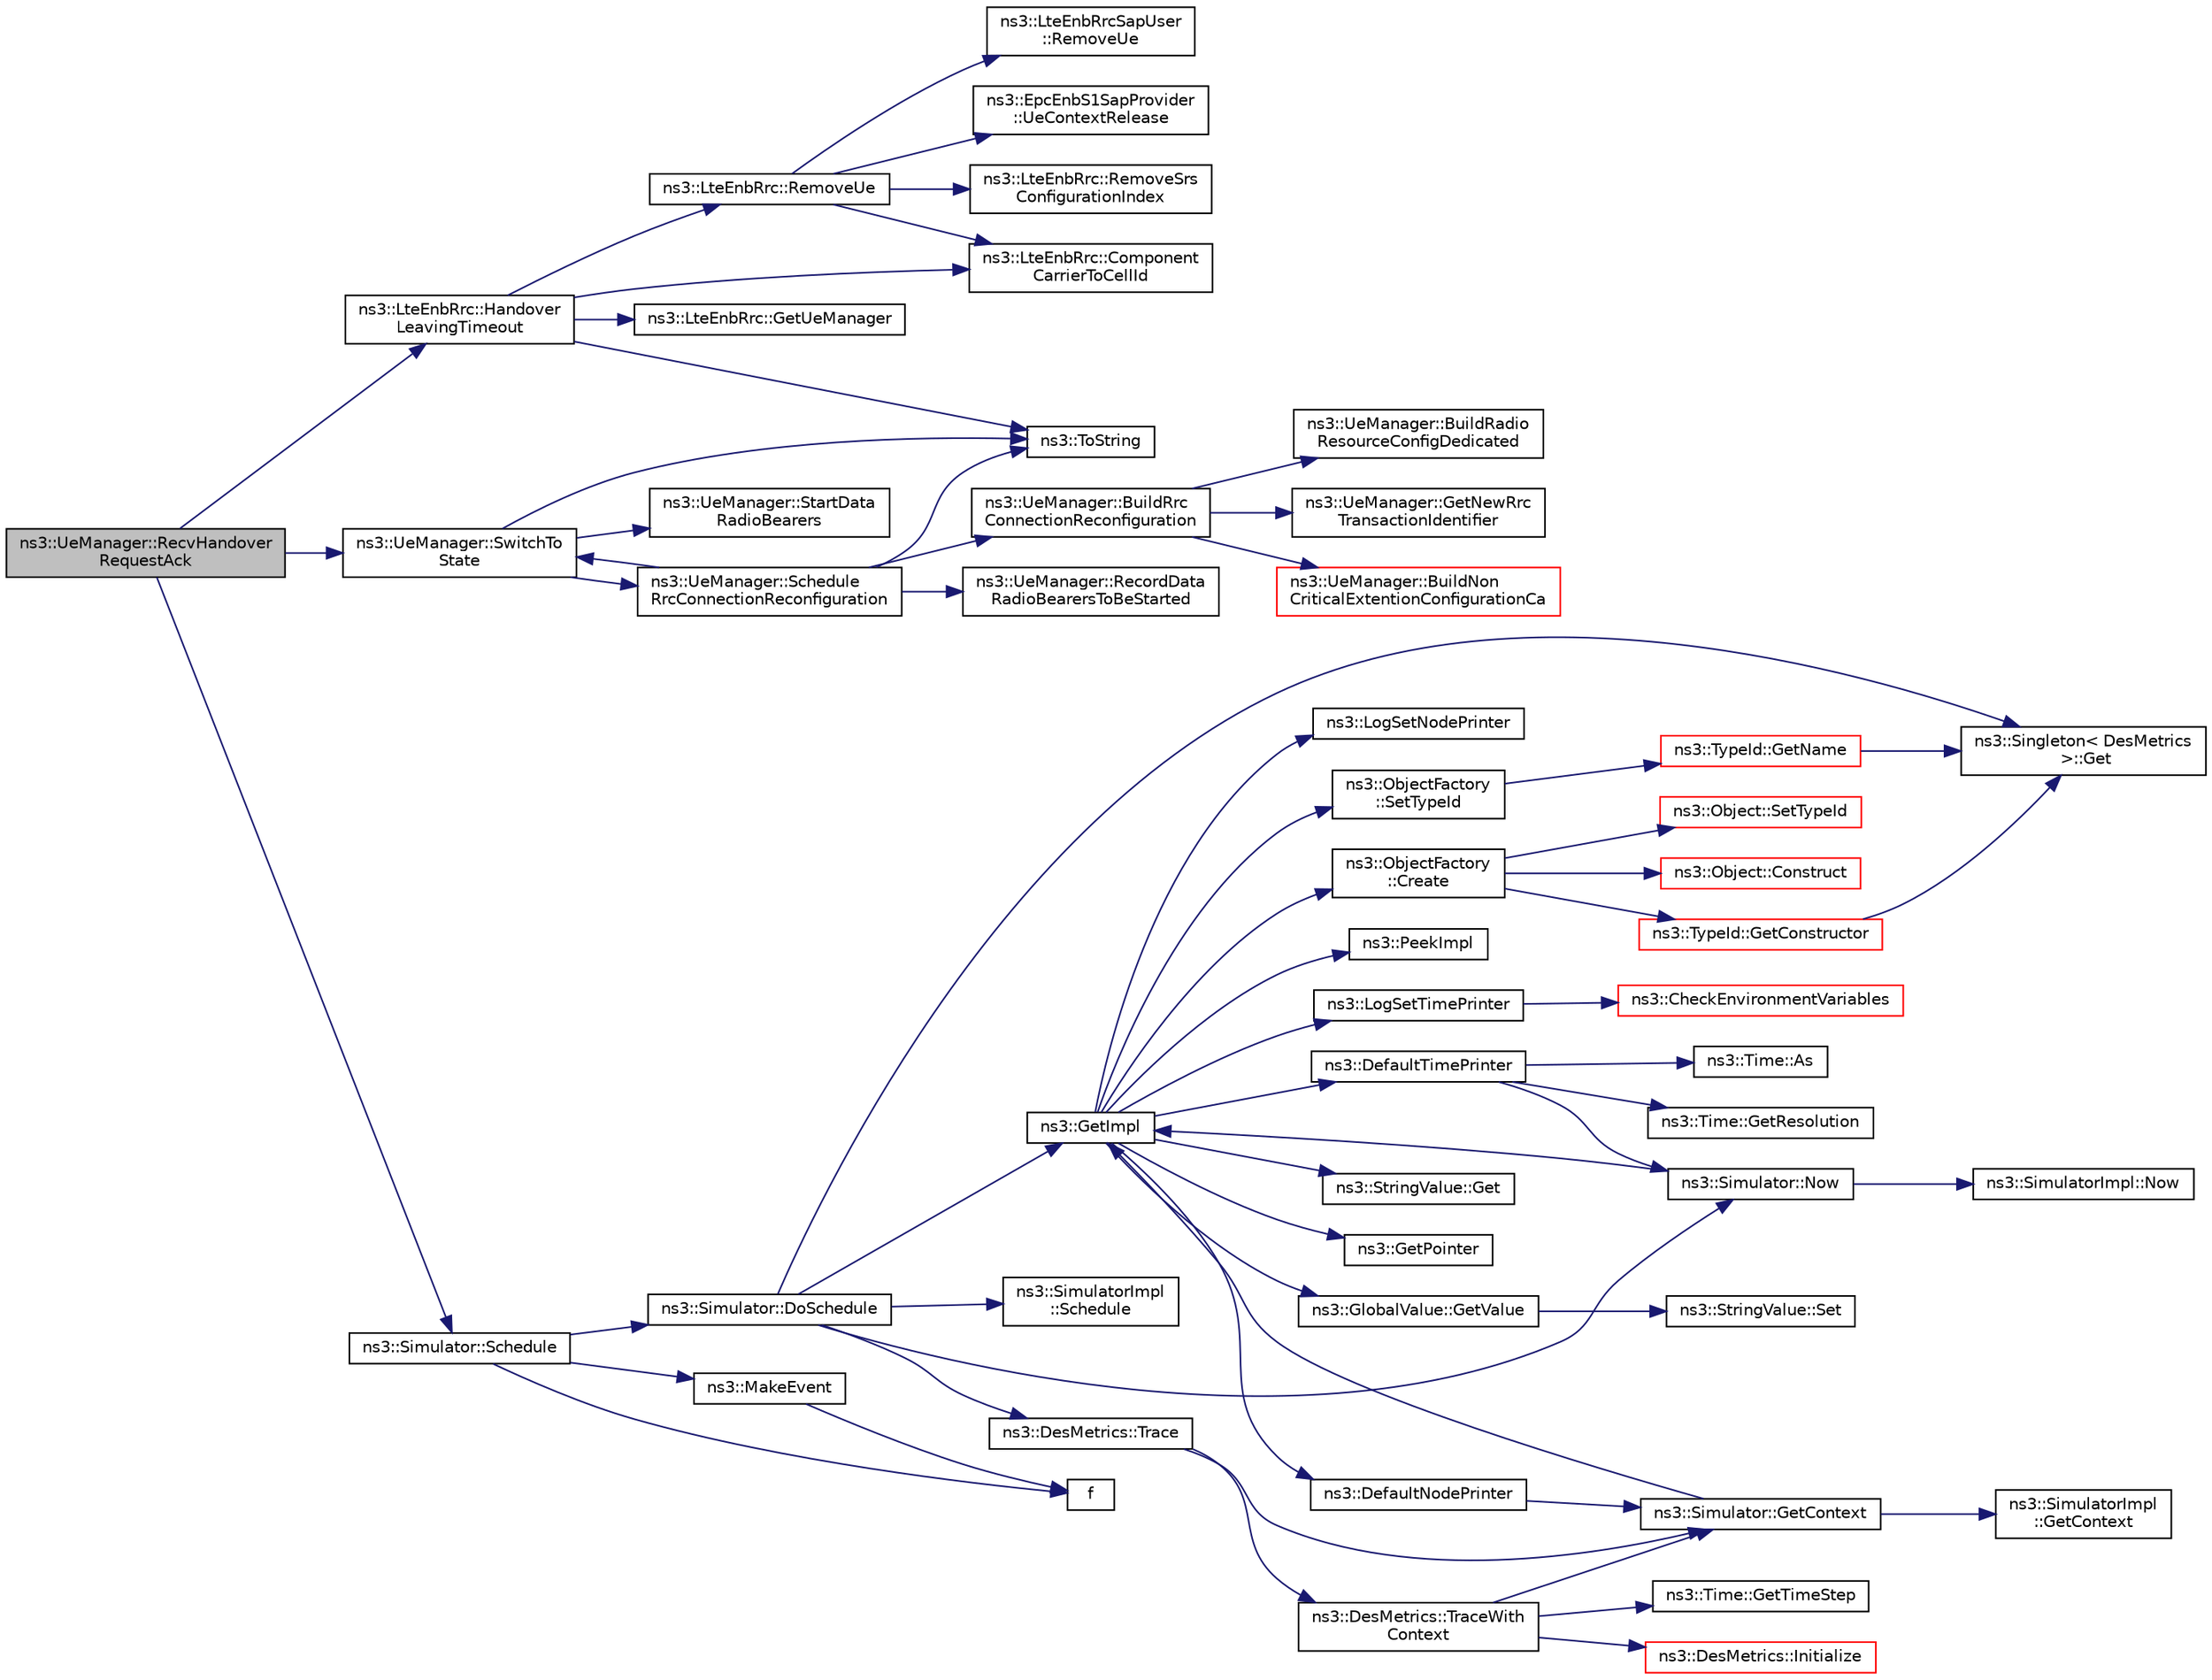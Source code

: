 digraph "ns3::UeManager::RecvHandoverRequestAck"
{
 // LATEX_PDF_SIZE
  edge [fontname="Helvetica",fontsize="10",labelfontname="Helvetica",labelfontsize="10"];
  node [fontname="Helvetica",fontsize="10",shape=record];
  rankdir="LR";
  Node1 [label="ns3::UeManager::RecvHandover\lRequestAck",height=0.2,width=0.4,color="black", fillcolor="grey75", style="filled", fontcolor="black",tooltip="take the necessary actions in response to the reception of an X2 HANDOVER REQUEST ACK message"];
  Node1 -> Node2 [color="midnightblue",fontsize="10",style="solid",fontname="Helvetica"];
  Node2 [label="ns3::LteEnbRrc::Handover\lLeavingTimeout",height=0.2,width=0.4,color="black", fillcolor="white", style="filled",URL="$classns3_1_1_lte_enb_rrc.html#a3ded0535ab2c7f5b1346cf787745d06d",tooltip="Method triggered when a UE is expected to leave a cell for a handover but no feedback is received in ..."];
  Node2 -> Node3 [color="midnightblue",fontsize="10",style="solid",fontname="Helvetica"];
  Node3 [label="ns3::LteEnbRrc::Component\lCarrierToCellId",height=0.2,width=0.4,color="black", fillcolor="white", style="filled",URL="$classns3_1_1_lte_enb_rrc.html#ab94849236fab8195088bf430ac50e5ce",tooltip="convert the component carrier id to cell id"];
  Node2 -> Node4 [color="midnightblue",fontsize="10",style="solid",fontname="Helvetica"];
  Node4 [label="ns3::LteEnbRrc::GetUeManager",height=0.2,width=0.4,color="black", fillcolor="white", style="filled",URL="$classns3_1_1_lte_enb_rrc.html#a875653948b565dc50b33f6a0434e32d9",tooltip=" "];
  Node2 -> Node5 [color="midnightblue",fontsize="10",style="solid",fontname="Helvetica"];
  Node5 [label="ns3::LteEnbRrc::RemoveUe",height=0.2,width=0.4,color="black", fillcolor="white", style="filled",URL="$classns3_1_1_lte_enb_rrc.html#a0e507111feeaf6e7f34555b6141525f7",tooltip="remove a UE from the cell"];
  Node5 -> Node3 [color="midnightblue",fontsize="10",style="solid",fontname="Helvetica"];
  Node5 -> Node6 [color="midnightblue",fontsize="10",style="solid",fontname="Helvetica"];
  Node6 [label="ns3::LteEnbRrc::RemoveSrs\lConfigurationIndex",height=0.2,width=0.4,color="black", fillcolor="white", style="filled",URL="$classns3_1_1_lte_enb_rrc.html#af6895c64bf0626b4f0a6076a1e74f3b5",tooltip="remove a previously allocated SRS configuration index"];
  Node5 -> Node7 [color="midnightblue",fontsize="10",style="solid",fontname="Helvetica"];
  Node7 [label="ns3::LteEnbRrcSapUser\l::RemoveUe",height=0.2,width=0.4,color="black", fillcolor="white", style="filled",URL="$classns3_1_1_lte_enb_rrc_sap_user.html#a76263311788b07b9bb3f76e15c9d9a96",tooltip="Remove UE function."];
  Node5 -> Node8 [color="midnightblue",fontsize="10",style="solid",fontname="Helvetica"];
  Node8 [label="ns3::EpcEnbS1SapProvider\l::UeContextRelease",height=0.2,width=0.4,color="black", fillcolor="white", style="filled",URL="$classns3_1_1_epc_enb_s1_sap_provider.html#a0b36291eb6b5ceb0f5bae61fc71944d9",tooltip="release UE context at the S1 Application of the source eNB after reception of the UE CONTEXT RELEASE ..."];
  Node2 -> Node9 [color="midnightblue",fontsize="10",style="solid",fontname="Helvetica"];
  Node9 [label="ns3::ToString",height=0.2,width=0.4,color="black", fillcolor="white", style="filled",URL="$namespacens3.html#a3d1f7e1bec1972e2ae8d64673fcfcd9c",tooltip=" "];
  Node1 -> Node10 [color="midnightblue",fontsize="10",style="solid",fontname="Helvetica"];
  Node10 [label="ns3::Simulator::Schedule",height=0.2,width=0.4,color="black", fillcolor="white", style="filled",URL="$classns3_1_1_simulator.html#a3da7d28335c8ac0e3e86781f766df241",tooltip="Schedule an event to expire after delay."];
  Node10 -> Node11 [color="midnightblue",fontsize="10",style="solid",fontname="Helvetica"];
  Node11 [label="ns3::Simulator::DoSchedule",height=0.2,width=0.4,color="black", fillcolor="white", style="filled",URL="$classns3_1_1_simulator.html#a47af23973938819bdc89cb2807e09ed5",tooltip="Implementation of the various Schedule methods."];
  Node11 -> Node12 [color="midnightblue",fontsize="10",style="solid",fontname="Helvetica"];
  Node12 [label="ns3::Singleton\< DesMetrics\l \>::Get",height=0.2,width=0.4,color="black", fillcolor="white", style="filled",URL="$classns3_1_1_singleton.html#a80a2cd3c25a27ea72add7a9f7a141ffa",tooltip="Get a pointer to the singleton instance."];
  Node11 -> Node13 [color="midnightblue",fontsize="10",style="solid",fontname="Helvetica"];
  Node13 [label="ns3::GetImpl",height=0.2,width=0.4,color="black", fillcolor="white", style="filled",URL="$group__simulator.html#ga42eb4eddad41528d4d99794a3dae3fd0",tooltip="Get the SimulatorImpl singleton."];
  Node13 -> Node14 [color="midnightblue",fontsize="10",style="solid",fontname="Helvetica"];
  Node14 [label="ns3::ObjectFactory\l::Create",height=0.2,width=0.4,color="black", fillcolor="white", style="filled",URL="$classns3_1_1_object_factory.html#a52eda277f4aaab54266134ba48102ad7",tooltip="Create an Object instance of the configured TypeId."];
  Node14 -> Node15 [color="midnightblue",fontsize="10",style="solid",fontname="Helvetica"];
  Node15 [label="ns3::Object::Construct",height=0.2,width=0.4,color="red", fillcolor="white", style="filled",URL="$classns3_1_1_object.html#a636e8411dc5228771f45c9b805d348fa",tooltip="Initialize all member variables registered as Attributes of this TypeId."];
  Node14 -> Node38 [color="midnightblue",fontsize="10",style="solid",fontname="Helvetica"];
  Node38 [label="ns3::TypeId::GetConstructor",height=0.2,width=0.4,color="red", fillcolor="white", style="filled",URL="$classns3_1_1_type_id.html#a66b2628edf921fc88945ec8a8f3a1683",tooltip="Get the constructor callback."];
  Node38 -> Node12 [color="midnightblue",fontsize="10",style="solid",fontname="Helvetica"];
  Node14 -> Node40 [color="midnightblue",fontsize="10",style="solid",fontname="Helvetica"];
  Node40 [label="ns3::Object::SetTypeId",height=0.2,width=0.4,color="red", fillcolor="white", style="filled",URL="$classns3_1_1_object.html#a19b1ebd8ec8fe404845e665880a6c5ad",tooltip="Set the TypeId of this Object."];
  Node13 -> Node43 [color="midnightblue",fontsize="10",style="solid",fontname="Helvetica"];
  Node43 [label="ns3::DefaultNodePrinter",height=0.2,width=0.4,color="black", fillcolor="white", style="filled",URL="$group__logging.html#gac4c06cbbed12229d85991ced145f6be2",tooltip="Default node id printer implementation."];
  Node43 -> Node44 [color="midnightblue",fontsize="10",style="solid",fontname="Helvetica"];
  Node44 [label="ns3::Simulator::GetContext",height=0.2,width=0.4,color="black", fillcolor="white", style="filled",URL="$classns3_1_1_simulator.html#a8514b74ee2c42916b351b33c4a963bb0",tooltip="Get the current simulation context."];
  Node44 -> Node45 [color="midnightblue",fontsize="10",style="solid",fontname="Helvetica"];
  Node45 [label="ns3::SimulatorImpl\l::GetContext",height=0.2,width=0.4,color="black", fillcolor="white", style="filled",URL="$classns3_1_1_simulator_impl.html#a8b66270c97766c0adb997e2535648557",tooltip="Get the current simulation context."];
  Node44 -> Node13 [color="midnightblue",fontsize="10",style="solid",fontname="Helvetica"];
  Node13 -> Node46 [color="midnightblue",fontsize="10",style="solid",fontname="Helvetica"];
  Node46 [label="ns3::DefaultTimePrinter",height=0.2,width=0.4,color="black", fillcolor="white", style="filled",URL="$namespacens3.html#ae01c3c7786b644dfb8a0bb8f1201b269",tooltip="Default Time printer."];
  Node46 -> Node47 [color="midnightblue",fontsize="10",style="solid",fontname="Helvetica"];
  Node47 [label="ns3::Time::As",height=0.2,width=0.4,color="black", fillcolor="white", style="filled",URL="$classns3_1_1_time.html#ad5198e31c2512226ca0e58b31fad7fd0",tooltip="Attach a unit to a Time, to facilitate output in a specific unit."];
  Node46 -> Node48 [color="midnightblue",fontsize="10",style="solid",fontname="Helvetica"];
  Node48 [label="ns3::Time::GetResolution",height=0.2,width=0.4,color="black", fillcolor="white", style="filled",URL="$classns3_1_1_time.html#a1444f0f08b5e19f031157609e32fcf98",tooltip=" "];
  Node46 -> Node49 [color="midnightblue",fontsize="10",style="solid",fontname="Helvetica"];
  Node49 [label="ns3::Simulator::Now",height=0.2,width=0.4,color="black", fillcolor="white", style="filled",URL="$classns3_1_1_simulator.html#ac3178fa975b419f7875e7105be122800",tooltip="Return the current simulation virtual time."];
  Node49 -> Node13 [color="midnightblue",fontsize="10",style="solid",fontname="Helvetica"];
  Node49 -> Node50 [color="midnightblue",fontsize="10",style="solid",fontname="Helvetica"];
  Node50 [label="ns3::SimulatorImpl::Now",height=0.2,width=0.4,color="black", fillcolor="white", style="filled",URL="$classns3_1_1_simulator_impl.html#aa516c50060846adc6fd316e83ef0797c",tooltip="Return the current simulation virtual time."];
  Node13 -> Node51 [color="midnightblue",fontsize="10",style="solid",fontname="Helvetica"];
  Node51 [label="ns3::StringValue::Get",height=0.2,width=0.4,color="black", fillcolor="white", style="filled",URL="$classns3_1_1_string_value.html#a6f208c2778fe1c7882e5cb429b8326ae",tooltip=" "];
  Node13 -> Node52 [color="midnightblue",fontsize="10",style="solid",fontname="Helvetica"];
  Node52 [label="ns3::GetPointer",height=0.2,width=0.4,color="black", fillcolor="white", style="filled",URL="$namespacens3.html#ab4e173cdfd43d17c1a40d5348510a670",tooltip=" "];
  Node13 -> Node53 [color="midnightblue",fontsize="10",style="solid",fontname="Helvetica"];
  Node53 [label="ns3::GlobalValue::GetValue",height=0.2,width=0.4,color="black", fillcolor="white", style="filled",URL="$classns3_1_1_global_value.html#a48a99242193fb69609a17332733e8600",tooltip="Get the value."];
  Node53 -> Node54 [color="midnightblue",fontsize="10",style="solid",fontname="Helvetica"];
  Node54 [label="ns3::StringValue::Set",height=0.2,width=0.4,color="black", fillcolor="white", style="filled",URL="$classns3_1_1_string_value.html#a17693012c6f2c52875e0d631fbf40155",tooltip="Set the value."];
  Node13 -> Node55 [color="midnightblue",fontsize="10",style="solid",fontname="Helvetica"];
  Node55 [label="ns3::LogSetNodePrinter",height=0.2,width=0.4,color="black", fillcolor="white", style="filled",URL="$namespacens3.html#aebac73305345f2e2803fdeb102a7705e",tooltip="Set the LogNodePrinter function to be used to prepend log messages with the node id."];
  Node13 -> Node56 [color="midnightblue",fontsize="10",style="solid",fontname="Helvetica"];
  Node56 [label="ns3::LogSetTimePrinter",height=0.2,width=0.4,color="black", fillcolor="white", style="filled",URL="$namespacens3.html#a46cd76678f7da29799d1b41994e12ec1",tooltip="Set the TimePrinter function to be used to prepend log messages with the simulation time."];
  Node56 -> Node57 [color="midnightblue",fontsize="10",style="solid",fontname="Helvetica"];
  Node57 [label="ns3::CheckEnvironmentVariables",height=0.2,width=0.4,color="red", fillcolor="white", style="filled",URL="$group__logging.html#gacdc0bdeb2d8a90089d4fb09c4b8569ff",tooltip="Parse the NS_LOG environment variable."];
  Node13 -> Node61 [color="midnightblue",fontsize="10",style="solid",fontname="Helvetica"];
  Node61 [label="ns3::PeekImpl",height=0.2,width=0.4,color="black", fillcolor="white", style="filled",URL="$group__simulator.html#ga233c5c38de117e4e4a5a9cd168694792",tooltip="Get the static SimulatorImpl instance."];
  Node13 -> Node62 [color="midnightblue",fontsize="10",style="solid",fontname="Helvetica"];
  Node62 [label="ns3::ObjectFactory\l::SetTypeId",height=0.2,width=0.4,color="black", fillcolor="white", style="filled",URL="$classns3_1_1_object_factory.html#a77dcd099064038a1eb7a6b8251229ec3",tooltip="Set the TypeId of the Objects to be created by this factory."];
  Node62 -> Node22 [color="midnightblue",fontsize="10",style="solid",fontname="Helvetica"];
  Node22 [label="ns3::TypeId::GetName",height=0.2,width=0.4,color="red", fillcolor="white", style="filled",URL="$classns3_1_1_type_id.html#abc4965475a579c2afdc668d7a7d58374",tooltip="Get the name."];
  Node22 -> Node12 [color="midnightblue",fontsize="10",style="solid",fontname="Helvetica"];
  Node11 -> Node49 [color="midnightblue",fontsize="10",style="solid",fontname="Helvetica"];
  Node11 -> Node63 [color="midnightblue",fontsize="10",style="solid",fontname="Helvetica"];
  Node63 [label="ns3::SimulatorImpl\l::Schedule",height=0.2,width=0.4,color="black", fillcolor="white", style="filled",URL="$classns3_1_1_simulator_impl.html#a24eac97ca7dc0e64162e3596064cfb5c",tooltip="Schedule a future event execution (in the same context)."];
  Node11 -> Node64 [color="midnightblue",fontsize="10",style="solid",fontname="Helvetica"];
  Node64 [label="ns3::DesMetrics::Trace",height=0.2,width=0.4,color="black", fillcolor="white", style="filled",URL="$classns3_1_1_des_metrics.html#ab7c6c097412d0398affbc9f8d2643160",tooltip="Trace an event to self at the time it is scheduled."];
  Node64 -> Node44 [color="midnightblue",fontsize="10",style="solid",fontname="Helvetica"];
  Node64 -> Node65 [color="midnightblue",fontsize="10",style="solid",fontname="Helvetica"];
  Node65 [label="ns3::DesMetrics::TraceWith\lContext",height=0.2,width=0.4,color="black", fillcolor="white", style="filled",URL="$classns3_1_1_des_metrics.html#abc404d9eee92f4e8fd67f5d200490ed6",tooltip="Trace an event (with context) at the time it is scheduled."];
  Node65 -> Node44 [color="midnightblue",fontsize="10",style="solid",fontname="Helvetica"];
  Node65 -> Node66 [color="midnightblue",fontsize="10",style="solid",fontname="Helvetica"];
  Node66 [label="ns3::Time::GetTimeStep",height=0.2,width=0.4,color="black", fillcolor="white", style="filled",URL="$classns3_1_1_time.html#a363390860dcce2d549b83b5fe3e08657",tooltip="Get the raw time value, in the current resolution unit."];
  Node65 -> Node67 [color="midnightblue",fontsize="10",style="solid",fontname="Helvetica"];
  Node67 [label="ns3::DesMetrics::Initialize",height=0.2,width=0.4,color="red", fillcolor="white", style="filled",URL="$classns3_1_1_des_metrics.html#a924f7d60236b2adf270fdf53e96def09",tooltip="Open the DesMetrics trace file and print the header."];
  Node10 -> Node71 [color="midnightblue",fontsize="10",style="solid",fontname="Helvetica"];
  Node71 [label="f",height=0.2,width=0.4,color="black", fillcolor="white", style="filled",URL="$80211b_8c.html#ae7ffc1a8f84fa47a0812b2f2b9627132",tooltip=" "];
  Node10 -> Node72 [color="midnightblue",fontsize="10",style="solid",fontname="Helvetica"];
  Node72 [label="ns3::MakeEvent",height=0.2,width=0.4,color="black", fillcolor="white", style="filled",URL="$group__makeeventfnptr.html#ga289a28a2497c18a9bd299e5e2014094b",tooltip="Make an EventImpl from a function pointer taking varying numbers of arguments."];
  Node72 -> Node71 [color="midnightblue",fontsize="10",style="solid",fontname="Helvetica"];
  Node1 -> Node73 [color="midnightblue",fontsize="10",style="solid",fontname="Helvetica"];
  Node73 [label="ns3::UeManager::SwitchTo\lState",height=0.2,width=0.4,color="black", fillcolor="white", style="filled",URL="$classns3_1_1_ue_manager.html#af2b5ad90fc6f16ffc4a91fbe8a522472",tooltip="Switch the UeManager to the given state."];
  Node73 -> Node74 [color="midnightblue",fontsize="10",style="solid",fontname="Helvetica"];
  Node74 [label="ns3::UeManager::Schedule\lRrcConnectionReconfiguration",height=0.2,width=0.4,color="black", fillcolor="white", style="filled",URL="$classns3_1_1_ue_manager.html#add763d882c14c2f1414167668f6ca095",tooltip="schedule an RRC Connection Reconfiguration procedure with the UE"];
  Node74 -> Node75 [color="midnightblue",fontsize="10",style="solid",fontname="Helvetica"];
  Node75 [label="ns3::UeManager::BuildRrc\lConnectionReconfiguration",height=0.2,width=0.4,color="black", fillcolor="white", style="filled",URL="$classns3_1_1_ue_manager.html#a41bd82649d9703e339e3fe988f922a5f",tooltip=" "];
  Node75 -> Node76 [color="midnightblue",fontsize="10",style="solid",fontname="Helvetica"];
  Node76 [label="ns3::UeManager::BuildNon\lCriticalExtentionConfigurationCa",height=0.2,width=0.4,color="red", fillcolor="white", style="filled",URL="$classns3_1_1_ue_manager.html#a96d6f5624deebfbefc7e5acb779f5f2e",tooltip=" "];
  Node75 -> Node78 [color="midnightblue",fontsize="10",style="solid",fontname="Helvetica"];
  Node78 [label="ns3::UeManager::BuildRadio\lResourceConfigDedicated",height=0.2,width=0.4,color="black", fillcolor="white", style="filled",URL="$classns3_1_1_ue_manager.html#ad5933233e726bf7443714ecb261358f0",tooltip=" "];
  Node75 -> Node79 [color="midnightblue",fontsize="10",style="solid",fontname="Helvetica"];
  Node79 [label="ns3::UeManager::GetNewRrc\lTransactionIdentifier",height=0.2,width=0.4,color="black", fillcolor="white", style="filled",URL="$classns3_1_1_ue_manager.html#a87e1b280b80dbd9e1aa0f91994882057",tooltip=" "];
  Node74 -> Node80 [color="midnightblue",fontsize="10",style="solid",fontname="Helvetica"];
  Node80 [label="ns3::UeManager::RecordData\lRadioBearersToBeStarted",height=0.2,width=0.4,color="black", fillcolor="white", style="filled",URL="$classns3_1_1_ue_manager.html#a104d92b26b4b7fe93099d74080f62ae3",tooltip="Start all configured data radio bearers."];
  Node74 -> Node73 [color="midnightblue",fontsize="10",style="solid",fontname="Helvetica"];
  Node74 -> Node9 [color="midnightblue",fontsize="10",style="solid",fontname="Helvetica"];
  Node73 -> Node81 [color="midnightblue",fontsize="10",style="solid",fontname="Helvetica"];
  Node81 [label="ns3::UeManager::StartData\lRadioBearers",height=0.2,width=0.4,color="black", fillcolor="white", style="filled",URL="$classns3_1_1_ue_manager.html#ad03d22d27261b89b6b575e16b5855bd5",tooltip="Start the data radio bearers that have been previously recorded to be started using RecordDataRadioBe..."];
  Node73 -> Node9 [color="midnightblue",fontsize="10",style="solid",fontname="Helvetica"];
}
